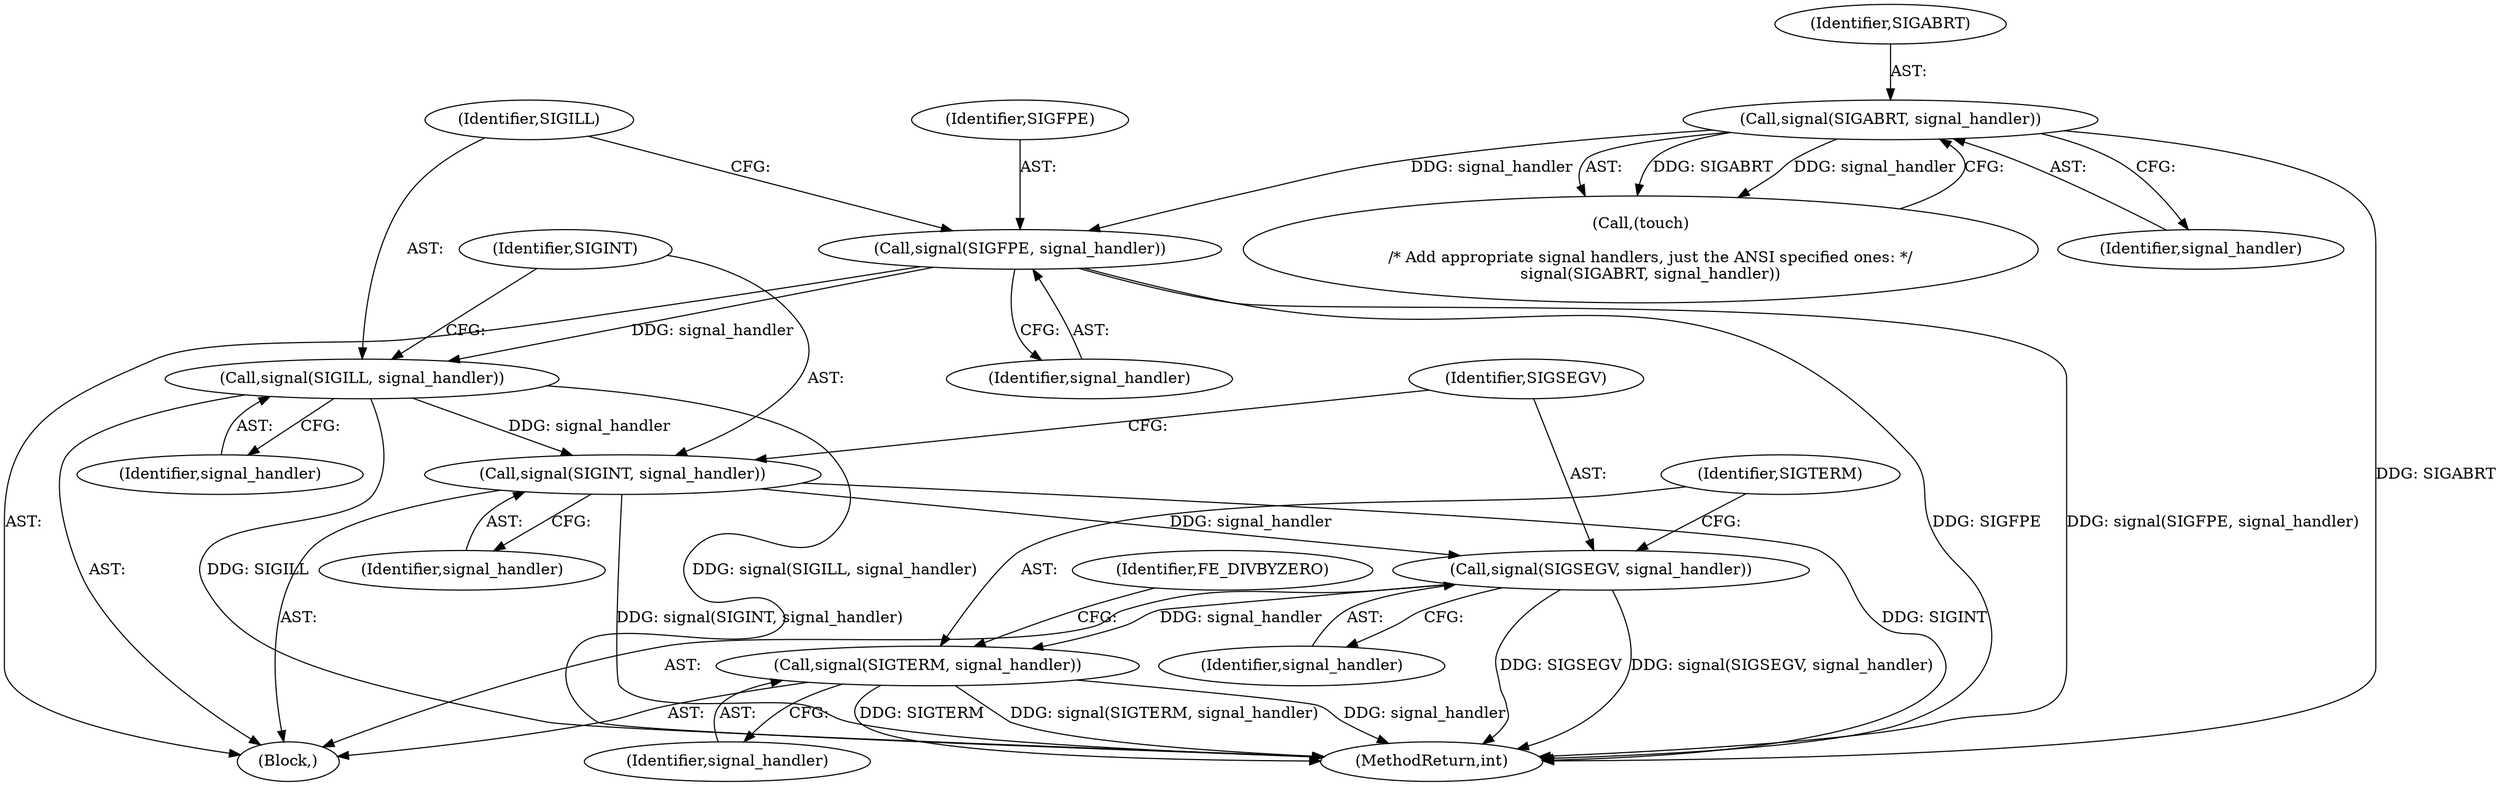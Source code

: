 digraph "0_Android_9d4853418ab2f754c2b63e091c29c5529b8b86ca_94@API" {
"1000190" [label="(Call,signal(SIGINT, signal_handler))"];
"1000187" [label="(Call,signal(SIGILL, signal_handler))"];
"1000184" [label="(Call,signal(SIGFPE, signal_handler))"];
"1000181" [label="(Call,signal(SIGABRT, signal_handler))"];
"1000193" [label="(Call,signal(SIGSEGV, signal_handler))"];
"1000196" [label="(Call,signal(SIGTERM, signal_handler))"];
"1000187" [label="(Call,signal(SIGILL, signal_handler))"];
"1000188" [label="(Identifier,SIGILL)"];
"1000181" [label="(Call,signal(SIGABRT, signal_handler))"];
"1000190" [label="(Call,signal(SIGINT, signal_handler))"];
"1000153" [label="(Block,)"];
"1000179" [label="(Call,(touch)\n\n    /* Add appropriate signal handlers, just the ANSI specified ones: */\n    signal(SIGABRT, signal_handler))"];
"1000189" [label="(Identifier,signal_handler)"];
"1000192" [label="(Identifier,signal_handler)"];
"1000201" [label="(Identifier,FE_DIVBYZERO)"];
"1000182" [label="(Identifier,SIGABRT)"];
"1000196" [label="(Call,signal(SIGTERM, signal_handler))"];
"1000183" [label="(Identifier,signal_handler)"];
"1000194" [label="(Identifier,SIGSEGV)"];
"1000184" [label="(Call,signal(SIGFPE, signal_handler))"];
"1000195" [label="(Identifier,signal_handler)"];
"1000186" [label="(Identifier,signal_handler)"];
"1000185" [label="(Identifier,SIGFPE)"];
"1000198" [label="(Identifier,signal_handler)"];
"1000191" [label="(Identifier,SIGINT)"];
"1000312" [label="(MethodReturn,int)"];
"1000197" [label="(Identifier,SIGTERM)"];
"1000193" [label="(Call,signal(SIGSEGV, signal_handler))"];
"1000190" -> "1000153"  [label="AST: "];
"1000190" -> "1000192"  [label="CFG: "];
"1000191" -> "1000190"  [label="AST: "];
"1000192" -> "1000190"  [label="AST: "];
"1000194" -> "1000190"  [label="CFG: "];
"1000190" -> "1000312"  [label="DDG: signal(SIGINT, signal_handler)"];
"1000190" -> "1000312"  [label="DDG: SIGINT"];
"1000187" -> "1000190"  [label="DDG: signal_handler"];
"1000190" -> "1000193"  [label="DDG: signal_handler"];
"1000187" -> "1000153"  [label="AST: "];
"1000187" -> "1000189"  [label="CFG: "];
"1000188" -> "1000187"  [label="AST: "];
"1000189" -> "1000187"  [label="AST: "];
"1000191" -> "1000187"  [label="CFG: "];
"1000187" -> "1000312"  [label="DDG: SIGILL"];
"1000187" -> "1000312"  [label="DDG: signal(SIGILL, signal_handler)"];
"1000184" -> "1000187"  [label="DDG: signal_handler"];
"1000184" -> "1000153"  [label="AST: "];
"1000184" -> "1000186"  [label="CFG: "];
"1000185" -> "1000184"  [label="AST: "];
"1000186" -> "1000184"  [label="AST: "];
"1000188" -> "1000184"  [label="CFG: "];
"1000184" -> "1000312"  [label="DDG: SIGFPE"];
"1000184" -> "1000312"  [label="DDG: signal(SIGFPE, signal_handler)"];
"1000181" -> "1000184"  [label="DDG: signal_handler"];
"1000181" -> "1000179"  [label="AST: "];
"1000181" -> "1000183"  [label="CFG: "];
"1000182" -> "1000181"  [label="AST: "];
"1000183" -> "1000181"  [label="AST: "];
"1000179" -> "1000181"  [label="CFG: "];
"1000181" -> "1000312"  [label="DDG: SIGABRT"];
"1000181" -> "1000179"  [label="DDG: SIGABRT"];
"1000181" -> "1000179"  [label="DDG: signal_handler"];
"1000193" -> "1000153"  [label="AST: "];
"1000193" -> "1000195"  [label="CFG: "];
"1000194" -> "1000193"  [label="AST: "];
"1000195" -> "1000193"  [label="AST: "];
"1000197" -> "1000193"  [label="CFG: "];
"1000193" -> "1000312"  [label="DDG: SIGSEGV"];
"1000193" -> "1000312"  [label="DDG: signal(SIGSEGV, signal_handler)"];
"1000193" -> "1000196"  [label="DDG: signal_handler"];
"1000196" -> "1000153"  [label="AST: "];
"1000196" -> "1000198"  [label="CFG: "];
"1000197" -> "1000196"  [label="AST: "];
"1000198" -> "1000196"  [label="AST: "];
"1000201" -> "1000196"  [label="CFG: "];
"1000196" -> "1000312"  [label="DDG: SIGTERM"];
"1000196" -> "1000312"  [label="DDG: signal(SIGTERM, signal_handler)"];
"1000196" -> "1000312"  [label="DDG: signal_handler"];
}
